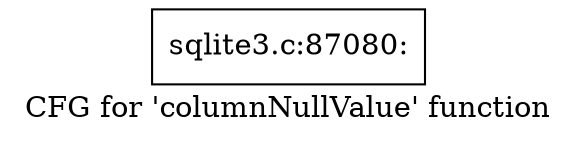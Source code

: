 digraph "CFG for 'columnNullValue' function" {
	label="CFG for 'columnNullValue' function";

	Node0x55c0f8559540 [shape=record,label="{sqlite3.c:87080:}"];
}
